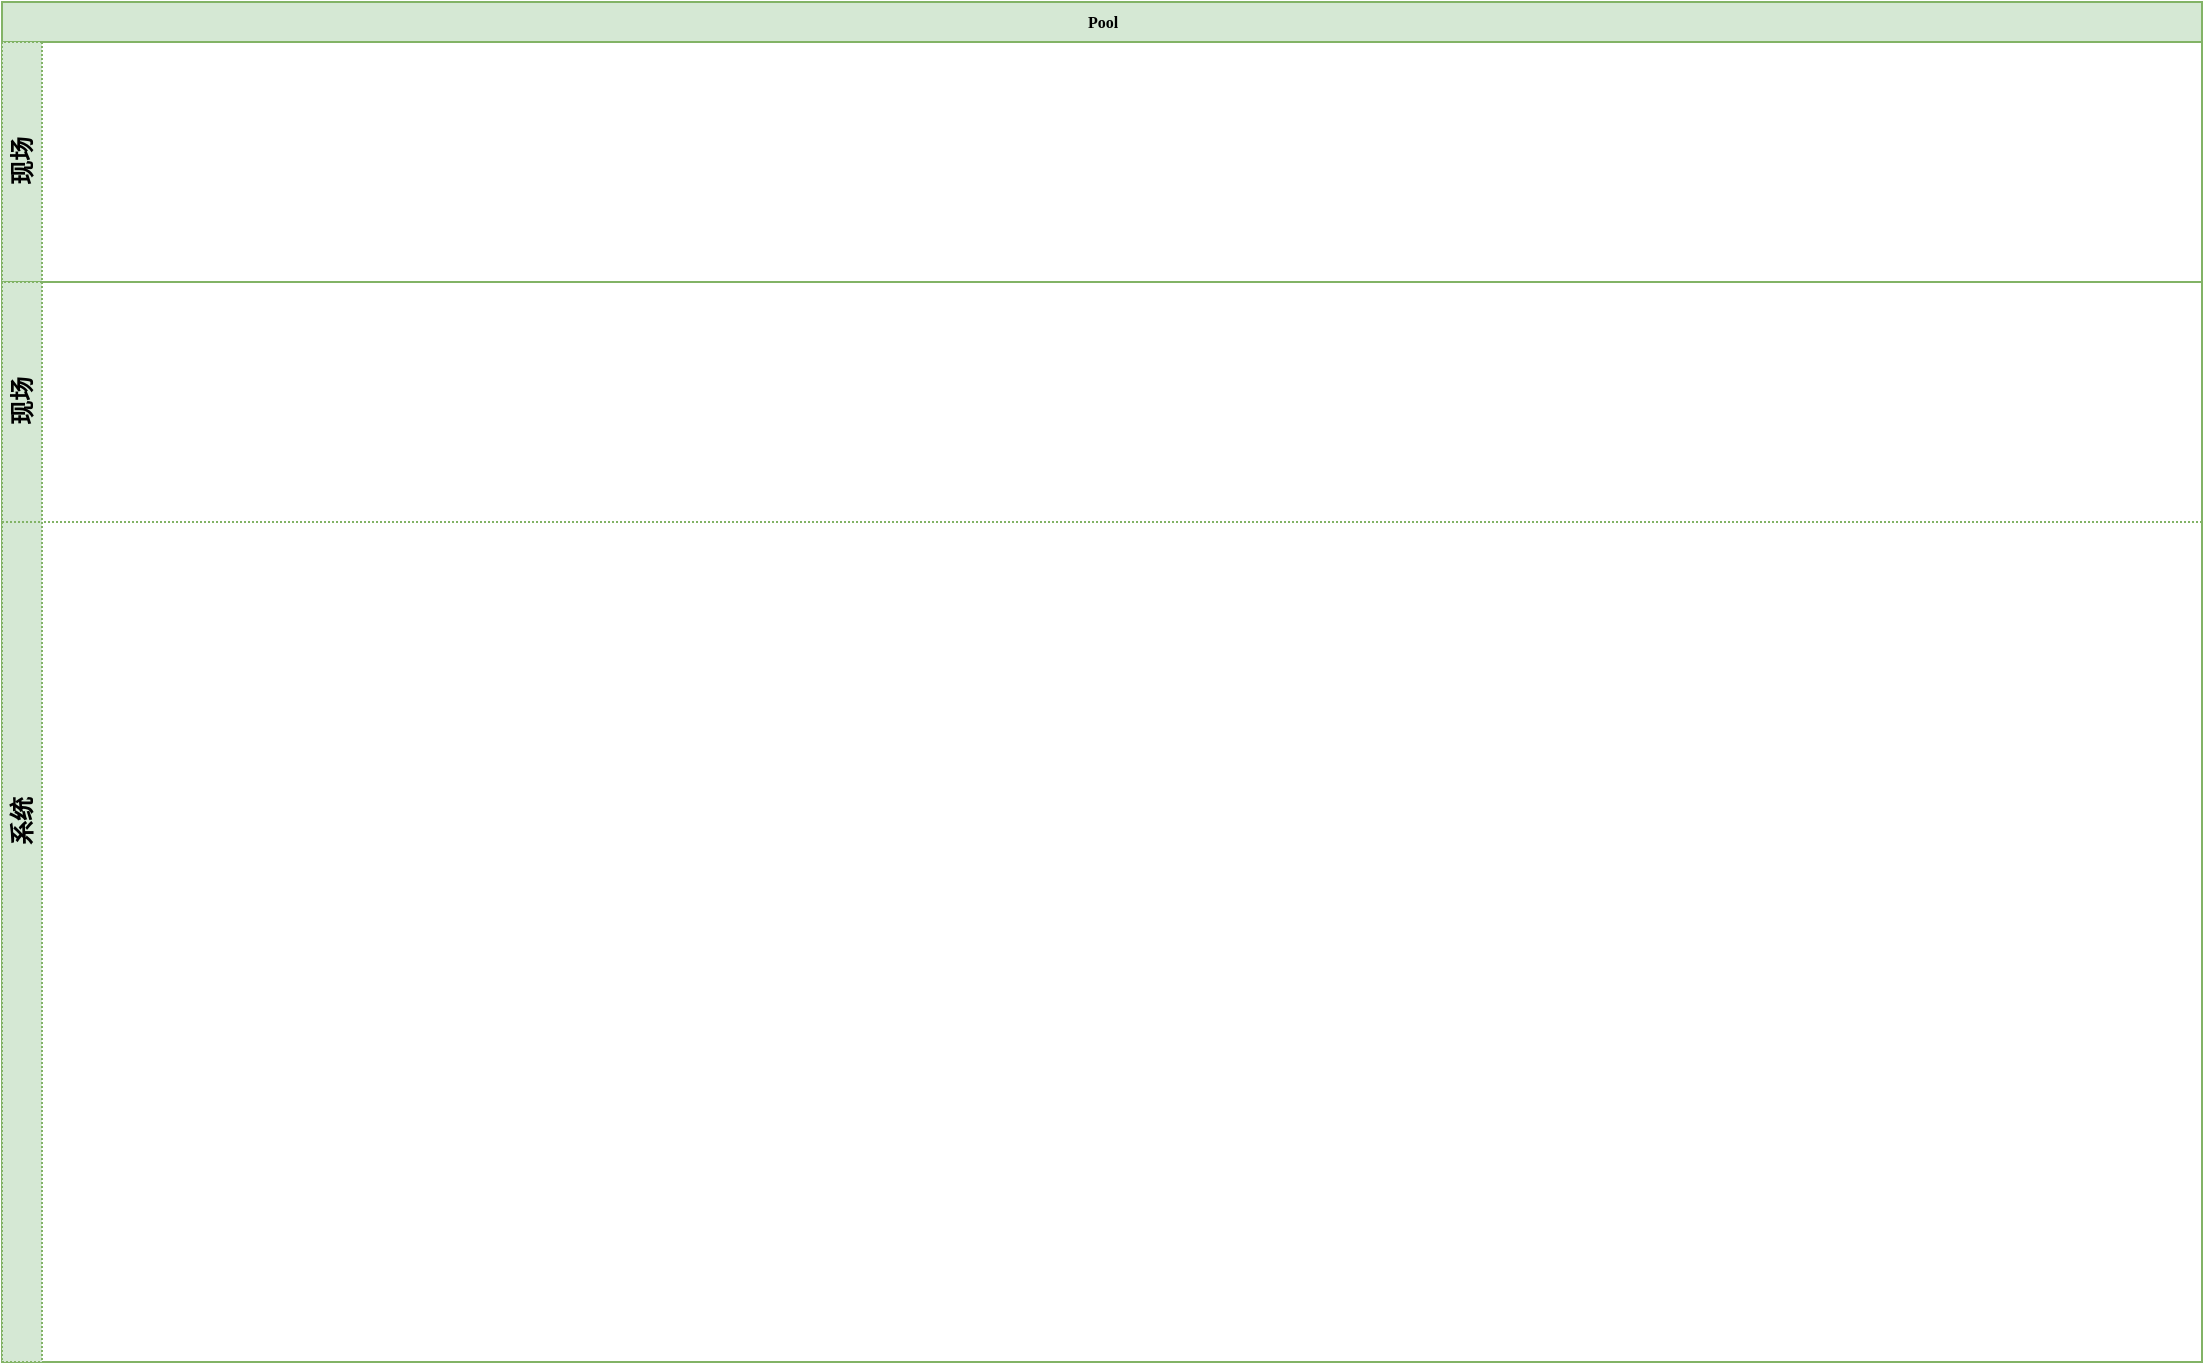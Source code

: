 <mxfile version="13.6.3" type="github"><diagram name="Page-1" id="c7488fd3-1785-93aa-aadb-54a6760d102a"><mxGraphModel dx="1422" dy="763" grid="1" gridSize="10" guides="1" tooltips="1" connect="1" arrows="1" fold="1" page="1" pageScale="1" pageWidth="1100" pageHeight="850" math="0" shadow="0"><root><mxCell id="0"/><mxCell id="1" parent="0"/><mxCell id="2b4e8129b02d487f-1" value="Pool" style="swimlane;html=1;childLayout=stackLayout;horizontal=1;startSize=20;horizontalStack=0;rounded=0;shadow=0;labelBackgroundColor=none;strokeWidth=1;fontFamily=Verdana;fontSize=8;align=center;fillColor=#d5e8d4;strokeColor=#82b366;" parent="1" vertex="1"><mxGeometry width="1100" height="680" as="geometry"/></mxCell><mxCell id="2b4e8129b02d487f-3" value="现场" style="swimlane;html=1;startSize=20;horizontal=0;dashed=1;dashPattern=1 1;fillColor=#d5e8d4;strokeColor=#82b366;" parent="2b4e8129b02d487f-1" vertex="1"><mxGeometry y="20" width="1100" height="120" as="geometry"/></mxCell><mxCell id="2b4e8129b02d487f-4" value="系统" style="swimlane;html=1;startSize=20;horizontal=0;dashed=1;dashPattern=1 1;fillColor=#d5e8d4;strokeColor=#82b366;" parent="2b4e8129b02d487f-1" vertex="1"><mxGeometry y="140" width="1100" height="540" as="geometry"/></mxCell><mxCell id="SfXZmxbvxWmMCMQqU3HA-23" value="现场" style="swimlane;html=1;startSize=20;horizontal=0;dashed=1;dashPattern=1 1;fillColor=#d5e8d4;strokeColor=#82b366;" vertex="1" parent="2b4e8129b02d487f-4"><mxGeometry width="1100" height="120" as="geometry"/></mxCell></root></mxGraphModel></diagram></mxfile>